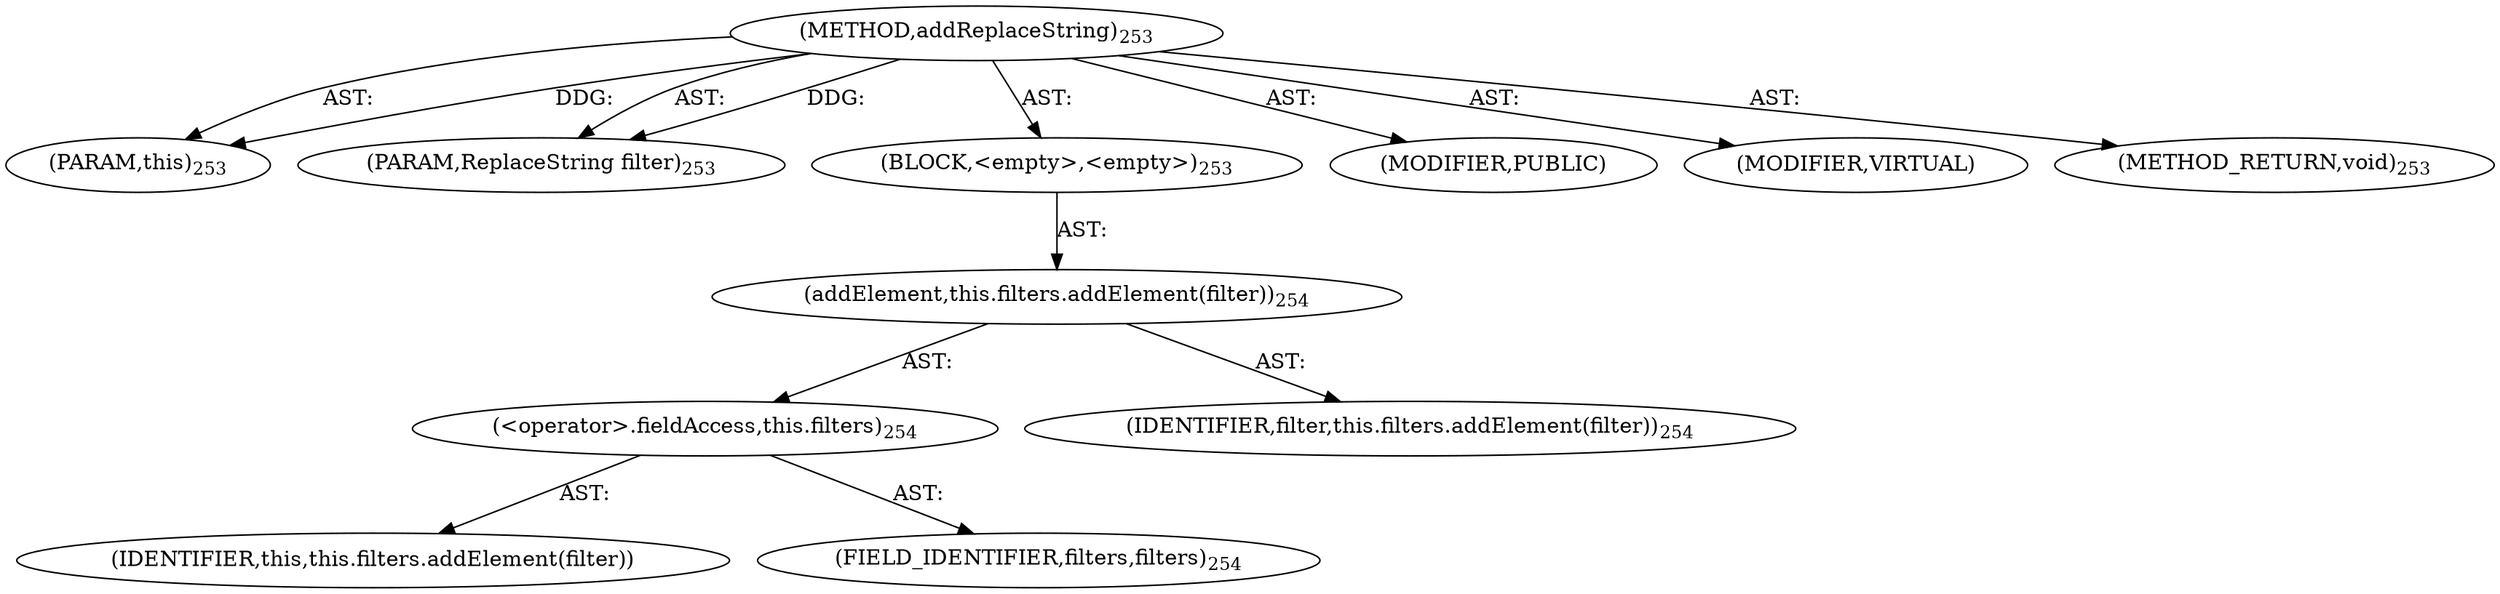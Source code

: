 digraph "addReplaceString" {  
"111669149706" [label = <(METHOD,addReplaceString)<SUB>253</SUB>> ]
"115964117037" [label = <(PARAM,this)<SUB>253</SUB>> ]
"115964117038" [label = <(PARAM,ReplaceString filter)<SUB>253</SUB>> ]
"25769803798" [label = <(BLOCK,&lt;empty&gt;,&lt;empty&gt;)<SUB>253</SUB>> ]
"30064771195" [label = <(addElement,this.filters.addElement(filter))<SUB>254</SUB>> ]
"30064771196" [label = <(&lt;operator&gt;.fieldAccess,this.filters)<SUB>254</SUB>> ]
"68719476844" [label = <(IDENTIFIER,this,this.filters.addElement(filter))> ]
"55834574897" [label = <(FIELD_IDENTIFIER,filters,filters)<SUB>254</SUB>> ]
"68719476845" [label = <(IDENTIFIER,filter,this.filters.addElement(filter))<SUB>254</SUB>> ]
"133143986204" [label = <(MODIFIER,PUBLIC)> ]
"133143986205" [label = <(MODIFIER,VIRTUAL)> ]
"128849018890" [label = <(METHOD_RETURN,void)<SUB>253</SUB>> ]
  "111669149706" -> "115964117037"  [ label = "AST: "] 
  "111669149706" -> "115964117038"  [ label = "AST: "] 
  "111669149706" -> "25769803798"  [ label = "AST: "] 
  "111669149706" -> "133143986204"  [ label = "AST: "] 
  "111669149706" -> "133143986205"  [ label = "AST: "] 
  "111669149706" -> "128849018890"  [ label = "AST: "] 
  "25769803798" -> "30064771195"  [ label = "AST: "] 
  "30064771195" -> "30064771196"  [ label = "AST: "] 
  "30064771195" -> "68719476845"  [ label = "AST: "] 
  "30064771196" -> "68719476844"  [ label = "AST: "] 
  "30064771196" -> "55834574897"  [ label = "AST: "] 
  "111669149706" -> "115964117037"  [ label = "DDG: "] 
  "111669149706" -> "115964117038"  [ label = "DDG: "] 
}

